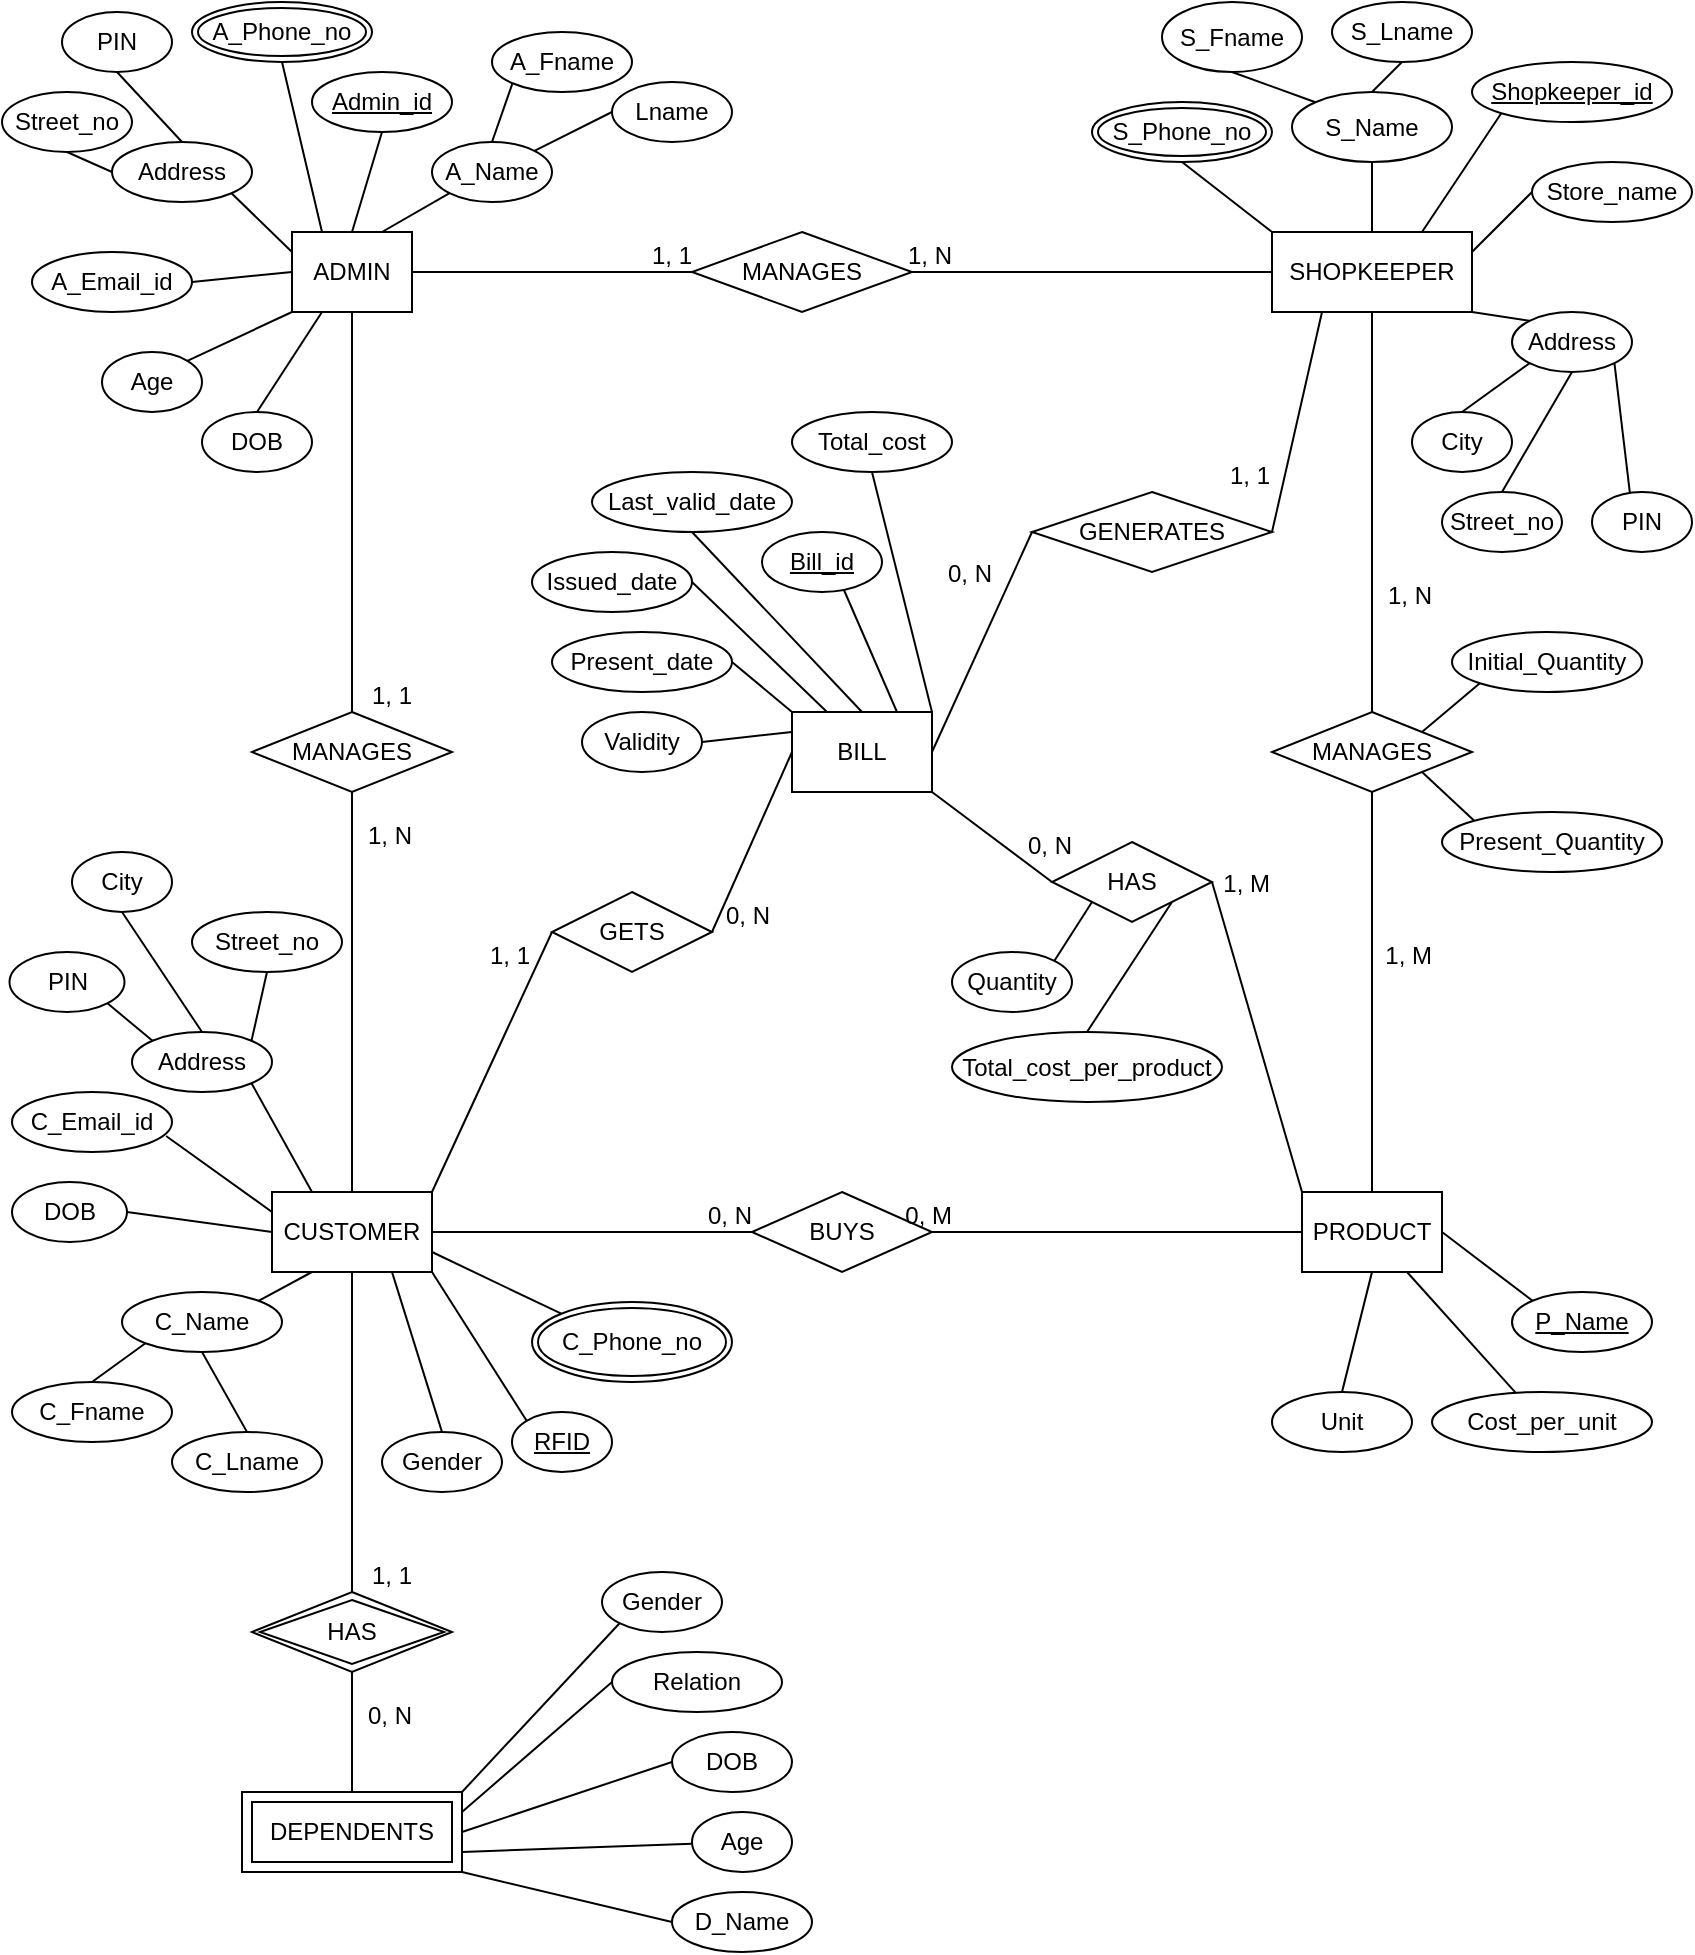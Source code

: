 <mxfile version="20.6.0" type="device"><diagram id="R2lEEEUBdFMjLlhIrx00" name="Page-1"><mxGraphModel dx="1038" dy="528" grid="1" gridSize="10" guides="1" tooltips="1" connect="1" arrows="1" fold="1" page="1" pageScale="1" pageWidth="850" pageHeight="1100" math="0" shadow="0" extFonts="Permanent Marker^https://fonts.googleapis.com/css?family=Permanent+Marker"><root><mxCell id="0"/><mxCell id="1" parent="0"/><mxCell id="KcHgzCPpU3Inl5Gq1YOV-1" value="ADMIN" style="whiteSpace=wrap;html=1;align=center;" parent="1" vertex="1"><mxGeometry x="150" y="120" width="60" height="40" as="geometry"/></mxCell><mxCell id="KcHgzCPpU3Inl5Gq1YOV-2" value="SHOPKEEPER" style="whiteSpace=wrap;html=1;align=center;" parent="1" vertex="1"><mxGeometry x="640" y="120" width="100" height="40" as="geometry"/></mxCell><mxCell id="KcHgzCPpU3Inl5Gq1YOV-3" value="CUSTOMER" style="whiteSpace=wrap;html=1;align=center;" parent="1" vertex="1"><mxGeometry x="140" y="600" width="80" height="40" as="geometry"/></mxCell><mxCell id="KcHgzCPpU3Inl5Gq1YOV-4" value="PRODUCT" style="whiteSpace=wrap;html=1;align=center;" parent="1" vertex="1"><mxGeometry x="655" y="600" width="70" height="40" as="geometry"/></mxCell><mxCell id="KcHgzCPpU3Inl5Gq1YOV-5" value="BILL" style="whiteSpace=wrap;html=1;align=center;" parent="1" vertex="1"><mxGeometry x="400" y="360" width="70" height="40" as="geometry"/></mxCell><mxCell id="KcHgzCPpU3Inl5Gq1YOV-7" value="MANAGES" style="shape=rhombus;perimeter=rhombusPerimeter;whiteSpace=wrap;html=1;align=center;" parent="1" vertex="1"><mxGeometry x="350" y="120" width="110" height="40" as="geometry"/></mxCell><mxCell id="KcHgzCPpU3Inl5Gq1YOV-10" value="MANAGES" style="shape=rhombus;perimeter=rhombusPerimeter;whiteSpace=wrap;html=1;align=center;" parent="1" vertex="1"><mxGeometry x="640" y="360" width="100" height="40" as="geometry"/></mxCell><mxCell id="KcHgzCPpU3Inl5Gq1YOV-11" value="MANAGES" style="shape=rhombus;perimeter=rhombusPerimeter;whiteSpace=wrap;html=1;align=center;" parent="1" vertex="1"><mxGeometry x="130" y="360" width="100" height="40" as="geometry"/></mxCell><mxCell id="KcHgzCPpU3Inl5Gq1YOV-12" value="BUYS" style="shape=rhombus;perimeter=rhombusPerimeter;whiteSpace=wrap;html=1;align=center;" parent="1" vertex="1"><mxGeometry x="380" y="600" width="90" height="40" as="geometry"/></mxCell><mxCell id="KcHgzCPpU3Inl5Gq1YOV-13" value="GENERATES" style="shape=rhombus;perimeter=rhombusPerimeter;whiteSpace=wrap;html=1;align=center;" parent="1" vertex="1"><mxGeometry x="520" y="250" width="120" height="40" as="geometry"/></mxCell><mxCell id="KcHgzCPpU3Inl5Gq1YOV-14" value="GETS" style="shape=rhombus;perimeter=rhombusPerimeter;whiteSpace=wrap;html=1;align=center;" parent="1" vertex="1"><mxGeometry x="280" y="450" width="80" height="40" as="geometry"/></mxCell><mxCell id="KcHgzCPpU3Inl5Gq1YOV-15" value="" style="endArrow=none;html=1;rounded=0;exitX=1;exitY=0.5;exitDx=0;exitDy=0;entryX=0;entryY=0.5;entryDx=0;entryDy=0;" parent="1" source="KcHgzCPpU3Inl5Gq1YOV-1" target="KcHgzCPpU3Inl5Gq1YOV-7" edge="1"><mxGeometry relative="1" as="geometry"><mxPoint x="340" y="290" as="sourcePoint"/><mxPoint x="500" y="290" as="targetPoint"/></mxGeometry></mxCell><mxCell id="KcHgzCPpU3Inl5Gq1YOV-16" value="1, 1" style="resizable=0;html=1;align=right;verticalAlign=bottom;" parent="KcHgzCPpU3Inl5Gq1YOV-15" connectable="0" vertex="1"><mxGeometry x="1" relative="1" as="geometry"/></mxCell><mxCell id="KcHgzCPpU3Inl5Gq1YOV-18" value="" style="endArrow=none;html=1;rounded=0;exitX=0.5;exitY=1;exitDx=0;exitDy=0;entryX=0.5;entryY=0;entryDx=0;entryDy=0;" parent="1" source="KcHgzCPpU3Inl5Gq1YOV-1" target="KcHgzCPpU3Inl5Gq1YOV-11" edge="1"><mxGeometry relative="1" as="geometry"><mxPoint x="220" y="150" as="sourcePoint"/><mxPoint x="360" y="150" as="targetPoint"/></mxGeometry></mxCell><mxCell id="KcHgzCPpU3Inl5Gq1YOV-19" value="1, 1" style="resizable=0;html=1;align=right;verticalAlign=bottom;" parent="KcHgzCPpU3Inl5Gq1YOV-18" connectable="0" vertex="1"><mxGeometry x="1" relative="1" as="geometry"><mxPoint x="30" as="offset"/></mxGeometry></mxCell><mxCell id="KcHgzCPpU3Inl5Gq1YOV-20" value="" style="endArrow=none;html=1;rounded=0;exitX=1;exitY=0.5;exitDx=0;exitDy=0;" parent="1" source="KcHgzCPpU3Inl5Gq1YOV-3" target="KcHgzCPpU3Inl5Gq1YOV-12" edge="1"><mxGeometry relative="1" as="geometry"><mxPoint x="230" y="160" as="sourcePoint"/><mxPoint x="370" y="160" as="targetPoint"/></mxGeometry></mxCell><mxCell id="KcHgzCPpU3Inl5Gq1YOV-21" value="0, N" style="resizable=0;html=1;align=right;verticalAlign=bottom;" parent="KcHgzCPpU3Inl5Gq1YOV-20" connectable="0" vertex="1"><mxGeometry x="1" relative="1" as="geometry"/></mxCell><mxCell id="KcHgzCPpU3Inl5Gq1YOV-22" value="" style="endArrow=none;html=1;rounded=0;exitX=1;exitY=0.5;exitDx=0;exitDy=0;entryX=0;entryY=0.5;entryDx=0;entryDy=0;" parent="1" source="KcHgzCPpU3Inl5Gq1YOV-12" target="KcHgzCPpU3Inl5Gq1YOV-4" edge="1"><mxGeometry relative="1" as="geometry"><mxPoint x="240" y="170" as="sourcePoint"/><mxPoint x="380" y="170" as="targetPoint"/></mxGeometry></mxCell><mxCell id="KcHgzCPpU3Inl5Gq1YOV-23" value="0, M" style="resizable=0;html=1;align=right;verticalAlign=bottom;" parent="KcHgzCPpU3Inl5Gq1YOV-22" connectable="0" vertex="1"><mxGeometry x="1" relative="1" as="geometry"><mxPoint x="-175" as="offset"/></mxGeometry></mxCell><mxCell id="KcHgzCPpU3Inl5Gq1YOV-24" value="" style="endArrow=none;html=1;rounded=0;exitX=0.5;exitY=1;exitDx=0;exitDy=0;entryX=0.5;entryY=0;entryDx=0;entryDy=0;" parent="1" source="KcHgzCPpU3Inl5Gq1YOV-2" target="KcHgzCPpU3Inl5Gq1YOV-10" edge="1"><mxGeometry relative="1" as="geometry"><mxPoint x="250" y="180" as="sourcePoint"/><mxPoint x="390" y="180" as="targetPoint"/></mxGeometry></mxCell><mxCell id="KcHgzCPpU3Inl5Gq1YOV-25" value="1, N" style="resizable=0;html=1;align=right;verticalAlign=bottom;" parent="KcHgzCPpU3Inl5Gq1YOV-24" connectable="0" vertex="1"><mxGeometry x="1" relative="1" as="geometry"><mxPoint x="30" y="-50" as="offset"/></mxGeometry></mxCell><mxCell id="KcHgzCPpU3Inl5Gq1YOV-26" value="" style="endArrow=none;html=1;rounded=0;exitX=0.5;exitY=0;exitDx=0;exitDy=0;entryX=0.5;entryY=1;entryDx=0;entryDy=0;" parent="1" source="KcHgzCPpU3Inl5Gq1YOV-4" target="KcHgzCPpU3Inl5Gq1YOV-10" edge="1"><mxGeometry relative="1" as="geometry"><mxPoint x="260" y="190" as="sourcePoint"/><mxPoint x="400" y="190" as="targetPoint"/></mxGeometry></mxCell><mxCell id="KcHgzCPpU3Inl5Gq1YOV-27" value="1, M" style="resizable=0;html=1;align=right;verticalAlign=bottom;" parent="KcHgzCPpU3Inl5Gq1YOV-26" connectable="0" vertex="1"><mxGeometry x="1" relative="1" as="geometry"><mxPoint x="30" y="90" as="offset"/></mxGeometry></mxCell><mxCell id="KcHgzCPpU3Inl5Gq1YOV-28" value="" style="endArrow=none;html=1;rounded=0;exitX=0;exitY=0.5;exitDx=0;exitDy=0;entryX=1;entryY=0.5;entryDx=0;entryDy=0;" parent="1" source="KcHgzCPpU3Inl5Gq1YOV-2" target="KcHgzCPpU3Inl5Gq1YOV-7" edge="1"><mxGeometry relative="1" as="geometry"><mxPoint x="270" y="200" as="sourcePoint"/><mxPoint x="410" y="200" as="targetPoint"/></mxGeometry></mxCell><mxCell id="KcHgzCPpU3Inl5Gq1YOV-29" value="1, N" style="resizable=0;html=1;align=right;verticalAlign=bottom;" parent="KcHgzCPpU3Inl5Gq1YOV-28" connectable="0" vertex="1"><mxGeometry x="1" relative="1" as="geometry"><mxPoint x="20" as="offset"/></mxGeometry></mxCell><mxCell id="KcHgzCPpU3Inl5Gq1YOV-30" value="" style="endArrow=none;html=1;rounded=0;exitX=0.5;exitY=0;exitDx=0;exitDy=0;entryX=0.5;entryY=1;entryDx=0;entryDy=0;" parent="1" source="KcHgzCPpU3Inl5Gq1YOV-3" target="KcHgzCPpU3Inl5Gq1YOV-11" edge="1"><mxGeometry relative="1" as="geometry"><mxPoint x="280" y="210" as="sourcePoint"/><mxPoint x="420" y="210" as="targetPoint"/></mxGeometry></mxCell><mxCell id="KcHgzCPpU3Inl5Gq1YOV-31" value="1, N" style="resizable=0;html=1;align=right;verticalAlign=bottom;" parent="KcHgzCPpU3Inl5Gq1YOV-30" connectable="0" vertex="1"><mxGeometry x="1" relative="1" as="geometry"><mxPoint x="30" y="30" as="offset"/></mxGeometry></mxCell><mxCell id="KcHgzCPpU3Inl5Gq1YOV-32" value="" style="endArrow=none;html=1;rounded=0;exitX=1;exitY=0;exitDx=0;exitDy=0;entryX=0;entryY=0.5;entryDx=0;entryDy=0;" parent="1" source="KcHgzCPpU3Inl5Gq1YOV-3" target="KcHgzCPpU3Inl5Gq1YOV-14" edge="1"><mxGeometry relative="1" as="geometry"><mxPoint x="290" y="220" as="sourcePoint"/><mxPoint x="430" y="220" as="targetPoint"/></mxGeometry></mxCell><mxCell id="KcHgzCPpU3Inl5Gq1YOV-33" value="1, 1" style="resizable=0;html=1;align=right;verticalAlign=bottom;" parent="KcHgzCPpU3Inl5Gq1YOV-32" connectable="0" vertex="1"><mxGeometry x="1" relative="1" as="geometry"><mxPoint x="-10" y="20" as="offset"/></mxGeometry></mxCell><mxCell id="KcHgzCPpU3Inl5Gq1YOV-36" value="" style="endArrow=none;html=1;rounded=0;exitX=1;exitY=0.5;exitDx=0;exitDy=0;entryX=0;entryY=0.5;entryDx=0;entryDy=0;" parent="1" source="KcHgzCPpU3Inl5Gq1YOV-5" target="KcHgzCPpU3Inl5Gq1YOV-13" edge="1"><mxGeometry relative="1" as="geometry"><mxPoint x="310" y="240" as="sourcePoint"/><mxPoint x="450" y="240" as="targetPoint"/></mxGeometry></mxCell><mxCell id="KcHgzCPpU3Inl5Gq1YOV-37" value="0, N" style="resizable=0;html=1;align=right;verticalAlign=bottom;" parent="KcHgzCPpU3Inl5Gq1YOV-36" connectable="0" vertex="1"><mxGeometry x="1" relative="1" as="geometry"><mxPoint x="-20" y="30" as="offset"/></mxGeometry></mxCell><mxCell id="KcHgzCPpU3Inl5Gq1YOV-38" value="" style="endArrow=none;html=1;rounded=0;exitX=0.25;exitY=1;exitDx=0;exitDy=0;entryX=1;entryY=0.5;entryDx=0;entryDy=0;" parent="1" source="KcHgzCPpU3Inl5Gq1YOV-2" target="KcHgzCPpU3Inl5Gq1YOV-13" edge="1"><mxGeometry relative="1" as="geometry"><mxPoint x="320" y="250" as="sourcePoint"/><mxPoint x="460" y="250" as="targetPoint"/></mxGeometry></mxCell><mxCell id="KcHgzCPpU3Inl5Gq1YOV-39" value="1, 1" style="resizable=0;html=1;align=right;verticalAlign=bottom;" parent="KcHgzCPpU3Inl5Gq1YOV-38" connectable="0" vertex="1"><mxGeometry x="1" relative="1" as="geometry"><mxPoint y="-20" as="offset"/></mxGeometry></mxCell><mxCell id="KcHgzCPpU3Inl5Gq1YOV-40" value="DEPENDENTS" style="shape=ext;margin=3;double=1;whiteSpace=wrap;html=1;align=center;" parent="1" vertex="1"><mxGeometry x="125" y="900" width="110" height="40" as="geometry"/></mxCell><mxCell id="KcHgzCPpU3Inl5Gq1YOV-41" value="HAS" style="shape=rhombus;double=1;perimeter=rhombusPerimeter;whiteSpace=wrap;html=1;align=center;" parent="1" vertex="1"><mxGeometry x="130" y="800" width="100" height="40" as="geometry"/></mxCell><mxCell id="KcHgzCPpU3Inl5Gq1YOV-42" value="" style="endArrow=none;html=1;rounded=0;exitX=0.5;exitY=1;exitDx=0;exitDy=0;entryX=0.5;entryY=0;entryDx=0;entryDy=0;" parent="1" source="KcHgzCPpU3Inl5Gq1YOV-3" target="KcHgzCPpU3Inl5Gq1YOV-41" edge="1"><mxGeometry relative="1" as="geometry"><mxPoint x="330" y="260" as="sourcePoint"/><mxPoint x="470" y="260" as="targetPoint"/></mxGeometry></mxCell><mxCell id="KcHgzCPpU3Inl5Gq1YOV-43" value="1, 1" style="resizable=0;html=1;align=right;verticalAlign=bottom;" parent="KcHgzCPpU3Inl5Gq1YOV-42" connectable="0" vertex="1"><mxGeometry x="1" relative="1" as="geometry"><mxPoint x="30" as="offset"/></mxGeometry></mxCell><mxCell id="KcHgzCPpU3Inl5Gq1YOV-44" value="" style="endArrow=none;html=1;rounded=0;exitX=0.5;exitY=0;exitDx=0;exitDy=0;entryX=0.5;entryY=1;entryDx=0;entryDy=0;" parent="1" source="KcHgzCPpU3Inl5Gq1YOV-40" target="KcHgzCPpU3Inl5Gq1YOV-41" edge="1"><mxGeometry relative="1" as="geometry"><mxPoint x="340" y="270" as="sourcePoint"/><mxPoint x="480" y="270" as="targetPoint"/></mxGeometry></mxCell><mxCell id="KcHgzCPpU3Inl5Gq1YOV-45" value="0, N" style="resizable=0;html=1;align=right;verticalAlign=bottom;" parent="KcHgzCPpU3Inl5Gq1YOV-44" connectable="0" vertex="1"><mxGeometry x="1" relative="1" as="geometry"><mxPoint x="30" y="30" as="offset"/></mxGeometry></mxCell><mxCell id="KcHgzCPpU3Inl5Gq1YOV-46" value="" style="endArrow=none;html=1;rounded=0;exitX=0;exitY=0.5;exitDx=0;exitDy=0;entryX=1;entryY=0.5;entryDx=0;entryDy=0;" parent="1" source="KcHgzCPpU3Inl5Gq1YOV-5" target="KcHgzCPpU3Inl5Gq1YOV-14" edge="1"><mxGeometry relative="1" as="geometry"><mxPoint x="350" y="280" as="sourcePoint"/><mxPoint x="490" y="280" as="targetPoint"/></mxGeometry></mxCell><mxCell id="KcHgzCPpU3Inl5Gq1YOV-47" value="0, N" style="resizable=0;html=1;align=right;verticalAlign=bottom;" parent="KcHgzCPpU3Inl5Gq1YOV-46" connectable="0" vertex="1"><mxGeometry x="1" relative="1" as="geometry"><mxPoint x="30" as="offset"/></mxGeometry></mxCell><mxCell id="KcHgzCPpU3Inl5Gq1YOV-48" value="Admin_id" style="ellipse;whiteSpace=wrap;html=1;align=center;fontStyle=4;" parent="1" vertex="1"><mxGeometry x="160" y="40" width="70" height="30" as="geometry"/></mxCell><mxCell id="KcHgzCPpU3Inl5Gq1YOV-49" value="Shopkeeper_id" style="ellipse;whiteSpace=wrap;html=1;align=center;fontStyle=4;" parent="1" vertex="1"><mxGeometry x="740" y="35" width="100" height="30" as="geometry"/></mxCell><mxCell id="KcHgzCPpU3Inl5Gq1YOV-51" value="P_Name" style="ellipse;whiteSpace=wrap;html=1;align=center;fontStyle=4;" parent="1" vertex="1"><mxGeometry x="760" y="650" width="70" height="30" as="geometry"/></mxCell><mxCell id="KcHgzCPpU3Inl5Gq1YOV-52" value="A_Fname" style="ellipse;whiteSpace=wrap;html=1;align=center;" parent="1" vertex="1"><mxGeometry x="250" y="20" width="70" height="30" as="geometry"/></mxCell><mxCell id="KcHgzCPpU3Inl5Gq1YOV-53" value="DOB" style="ellipse;whiteSpace=wrap;html=1;align=center;" parent="1" vertex="1"><mxGeometry x="105" y="210" width="55" height="30" as="geometry"/></mxCell><mxCell id="KcHgzCPpU3Inl5Gq1YOV-55" value="Age" style="ellipse;whiteSpace=wrap;html=1;align=center;" parent="1" vertex="1"><mxGeometry x="55" y="180" width="50" height="30" as="geometry"/></mxCell><mxCell id="KcHgzCPpU3Inl5Gq1YOV-56" value="A_Name" style="ellipse;whiteSpace=wrap;html=1;align=center;" parent="1" vertex="1"><mxGeometry x="220" y="75" width="60" height="30" as="geometry"/></mxCell><mxCell id="KcHgzCPpU3Inl5Gq1YOV-57" value="Lname" style="ellipse;whiteSpace=wrap;html=1;align=center;" parent="1" vertex="1"><mxGeometry x="310" y="45" width="60" height="30" as="geometry"/></mxCell><mxCell id="KcHgzCPpU3Inl5Gq1YOV-58" value="A_Email_id" style="ellipse;whiteSpace=wrap;html=1;align=center;" parent="1" vertex="1"><mxGeometry x="20" y="130" width="80" height="30" as="geometry"/></mxCell><mxCell id="KcHgzCPpU3Inl5Gq1YOV-59" value="Address" style="ellipse;whiteSpace=wrap;html=1;align=center;" parent="1" vertex="1"><mxGeometry x="60" y="75" width="70" height="30" as="geometry"/></mxCell><mxCell id="KcHgzCPpU3Inl5Gq1YOV-60" value="Street_no" style="ellipse;whiteSpace=wrap;html=1;align=center;" parent="1" vertex="1"><mxGeometry x="5" y="50" width="65" height="30" as="geometry"/></mxCell><mxCell id="KcHgzCPpU3Inl5Gq1YOV-61" value="S_Name" style="ellipse;whiteSpace=wrap;html=1;align=center;" parent="1" vertex="1"><mxGeometry x="650" y="50" width="80" height="35" as="geometry"/></mxCell><mxCell id="KcHgzCPpU3Inl5Gq1YOV-62" value="Street_no" style="ellipse;whiteSpace=wrap;html=1;align=center;" parent="1" vertex="1"><mxGeometry x="725" y="250" width="60" height="30" as="geometry"/></mxCell><mxCell id="KcHgzCPpU3Inl5Gq1YOV-63" value="City" style="ellipse;whiteSpace=wrap;html=1;align=center;" parent="1" vertex="1"><mxGeometry x="710" y="210" width="50" height="30" as="geometry"/></mxCell><mxCell id="KcHgzCPpU3Inl5Gq1YOV-64" value="Address" style="ellipse;whiteSpace=wrap;html=1;align=center;" parent="1" vertex="1"><mxGeometry x="760" y="160" width="60" height="30" as="geometry"/></mxCell><mxCell id="KcHgzCPpU3Inl5Gq1YOV-65" value="Store_name" style="ellipse;whiteSpace=wrap;html=1;align=center;" parent="1" vertex="1"><mxGeometry x="770" y="85" width="80" height="30" as="geometry"/></mxCell><mxCell id="KcHgzCPpU3Inl5Gq1YOV-66" value="S_Fname" style="ellipse;whiteSpace=wrap;html=1;align=center;" parent="1" vertex="1"><mxGeometry x="585" y="5" width="70" height="35" as="geometry"/></mxCell><mxCell id="KcHgzCPpU3Inl5Gq1YOV-68" value="S_Lname" style="ellipse;whiteSpace=wrap;html=1;align=center;" parent="1" vertex="1"><mxGeometry x="670" y="5" width="70" height="30" as="geometry"/></mxCell><mxCell id="KcHgzCPpU3Inl5Gq1YOV-70" value="PIN" style="ellipse;whiteSpace=wrap;html=1;align=center;" parent="1" vertex="1"><mxGeometry x="800" y="250" width="50" height="30" as="geometry"/></mxCell><mxCell id="KcHgzCPpU3Inl5Gq1YOV-71" value="C_Lname" style="ellipse;whiteSpace=wrap;html=1;align=center;" parent="1" vertex="1"><mxGeometry x="90" y="720" width="75" height="30" as="geometry"/></mxCell><mxCell id="KcHgzCPpU3Inl5Gq1YOV-72" value="Address" style="ellipse;whiteSpace=wrap;html=1;align=center;" parent="1" vertex="1"><mxGeometry x="70" y="520" width="70" height="30" as="geometry"/></mxCell><mxCell id="KcHgzCPpU3Inl5Gq1YOV-74" value="PIN" style="ellipse;whiteSpace=wrap;html=1;align=center;" parent="1" vertex="1"><mxGeometry x="8.75" y="480" width="57.5" height="30" as="geometry"/></mxCell><mxCell id="KcHgzCPpU3Inl5Gq1YOV-75" value="DOB" style="ellipse;whiteSpace=wrap;html=1;align=center;" parent="1" vertex="1"><mxGeometry x="10" y="595" width="57.5" height="30" as="geometry"/></mxCell><mxCell id="KcHgzCPpU3Inl5Gq1YOV-76" value="Gender" style="ellipse;whiteSpace=wrap;html=1;align=center;" parent="1" vertex="1"><mxGeometry x="195" y="720" width="60" height="30" as="geometry"/></mxCell><mxCell id="KcHgzCPpU3Inl5Gq1YOV-77" value="C_Fname" style="ellipse;whiteSpace=wrap;html=1;align=center;" parent="1" vertex="1"><mxGeometry x="10" y="695" width="80" height="30" as="geometry"/></mxCell><mxCell id="KcHgzCPpU3Inl5Gq1YOV-78" value="C_Name" style="ellipse;whiteSpace=wrap;html=1;align=center;" parent="1" vertex="1"><mxGeometry x="65" y="650" width="80" height="30" as="geometry"/></mxCell><mxCell id="KcHgzCPpU3Inl5Gq1YOV-79" value="C_Email_id" style="ellipse;whiteSpace=wrap;html=1;align=center;" parent="1" vertex="1"><mxGeometry x="10" y="550" width="80" height="30" as="geometry"/></mxCell><mxCell id="KcHgzCPpU3Inl5Gq1YOV-80" value="Street_no" style="ellipse;whiteSpace=wrap;html=1;align=center;" parent="1" vertex="1"><mxGeometry x="100" y="460" width="75" height="30" as="geometry"/></mxCell><mxCell id="KcHgzCPpU3Inl5Gq1YOV-81" value="City" style="ellipse;whiteSpace=wrap;html=1;align=center;" parent="1" vertex="1"><mxGeometry x="40" y="430" width="50" height="30" as="geometry"/></mxCell><mxCell id="KcHgzCPpU3Inl5Gq1YOV-82" value="Unit" style="ellipse;whiteSpace=wrap;html=1;align=center;" parent="1" vertex="1"><mxGeometry x="640" y="700" width="70" height="30" as="geometry"/></mxCell><mxCell id="KcHgzCPpU3Inl5Gq1YOV-83" value="Cost_per_unit" style="ellipse;whiteSpace=wrap;html=1;align=center;" parent="1" vertex="1"><mxGeometry x="720" y="700" width="110" height="30" as="geometry"/></mxCell><mxCell id="KcHgzCPpU3Inl5Gq1YOV-84" value="D_Name" style="ellipse;whiteSpace=wrap;html=1;align=center;" parent="1" vertex="1"><mxGeometry x="340" y="950" width="70" height="30" as="geometry"/></mxCell><mxCell id="KcHgzCPpU3Inl5Gq1YOV-85" value="Age" style="ellipse;whiteSpace=wrap;html=1;align=center;" parent="1" vertex="1"><mxGeometry x="350" y="910" width="50" height="30" as="geometry"/></mxCell><mxCell id="KcHgzCPpU3Inl5Gq1YOV-86" value="Gender" style="ellipse;whiteSpace=wrap;html=1;align=center;" parent="1" vertex="1"><mxGeometry x="305" y="790" width="60" height="30" as="geometry"/></mxCell><mxCell id="KcHgzCPpU3Inl5Gq1YOV-87" value="DOB" style="ellipse;whiteSpace=wrap;html=1;align=center;" parent="1" vertex="1"><mxGeometry x="340" y="870" width="60" height="30" as="geometry"/></mxCell><mxCell id="KcHgzCPpU3Inl5Gq1YOV-90" value="PIN" style="ellipse;whiteSpace=wrap;html=1;align=center;" parent="1" vertex="1"><mxGeometry x="35" y="10" width="55" height="30" as="geometry"/></mxCell><mxCell id="KcHgzCPpU3Inl5Gq1YOV-91" value="S_Phone_no" style="ellipse;shape=doubleEllipse;margin=3;whiteSpace=wrap;html=1;align=center;" parent="1" vertex="1"><mxGeometry x="550" y="55" width="90" height="30" as="geometry"/></mxCell><mxCell id="KcHgzCPpU3Inl5Gq1YOV-93" value="A_Phone_no" style="ellipse;shape=doubleEllipse;margin=3;whiteSpace=wrap;html=1;align=center;" parent="1" vertex="1"><mxGeometry x="100" y="5" width="90" height="30" as="geometry"/></mxCell><mxCell id="KcHgzCPpU3Inl5Gq1YOV-94" value="C_Phone_no" style="ellipse;shape=doubleEllipse;margin=3;whiteSpace=wrap;html=1;align=center;" parent="1" vertex="1"><mxGeometry x="270" y="655" width="100" height="40" as="geometry"/></mxCell><mxCell id="KcHgzCPpU3Inl5Gq1YOV-95" value="RFID" style="ellipse;whiteSpace=wrap;html=1;align=center;fontStyle=4;" parent="1" vertex="1"><mxGeometry x="260" y="710" width="50" height="30" as="geometry"/></mxCell><mxCell id="KcHgzCPpU3Inl5Gq1YOV-97" value="Relation" style="ellipse;whiteSpace=wrap;html=1;align=center;" parent="1" vertex="1"><mxGeometry x="310" y="830" width="85" height="30" as="geometry"/></mxCell><mxCell id="KcHgzCPpU3Inl5Gq1YOV-99" value="" style="endArrow=none;html=1;rounded=0;exitX=0.25;exitY=0;exitDx=0;exitDy=0;entryX=1;entryY=1;entryDx=0;entryDy=0;" parent="1" source="KcHgzCPpU3Inl5Gq1YOV-3" target="KcHgzCPpU3Inl5Gq1YOV-72" edge="1"><mxGeometry relative="1" as="geometry"><mxPoint x="160" y="570" as="sourcePoint"/><mxPoint x="320" y="570" as="targetPoint"/></mxGeometry></mxCell><mxCell id="KcHgzCPpU3Inl5Gq1YOV-101" value="" style="endArrow=none;html=1;rounded=0;exitX=0;exitY=0;exitDx=0;exitDy=0;entryX=1;entryY=1;entryDx=0;entryDy=0;" parent="1" source="KcHgzCPpU3Inl5Gq1YOV-72" target="KcHgzCPpU3Inl5Gq1YOV-74" edge="1"><mxGeometry relative="1" as="geometry"><mxPoint x="170" y="610" as="sourcePoint"/><mxPoint x="139.749" y="555.607" as="targetPoint"/></mxGeometry></mxCell><mxCell id="KcHgzCPpU3Inl5Gq1YOV-102" value="" style="endArrow=none;html=1;rounded=0;exitX=1;exitY=0;exitDx=0;exitDy=0;entryX=0.5;entryY=1;entryDx=0;entryDy=0;" parent="1" source="KcHgzCPpU3Inl5Gq1YOV-72" target="KcHgzCPpU3Inl5Gq1YOV-80" edge="1"><mxGeometry relative="1" as="geometry"><mxPoint x="180" y="620" as="sourcePoint"/><mxPoint x="149.749" y="565.607" as="targetPoint"/></mxGeometry></mxCell><mxCell id="KcHgzCPpU3Inl5Gq1YOV-103" value="" style="endArrow=none;html=1;rounded=0;exitX=0.5;exitY=0;exitDx=0;exitDy=0;entryX=0.5;entryY=1;entryDx=0;entryDy=0;" parent="1" source="KcHgzCPpU3Inl5Gq1YOV-72" target="KcHgzCPpU3Inl5Gq1YOV-81" edge="1"><mxGeometry relative="1" as="geometry"><mxPoint x="190" y="630" as="sourcePoint"/><mxPoint x="159.749" y="575.607" as="targetPoint"/></mxGeometry></mxCell><mxCell id="KcHgzCPpU3Inl5Gq1YOV-104" value="" style="endArrow=none;html=1;rounded=0;exitX=0;exitY=0.25;exitDx=0;exitDy=0;entryX=0.963;entryY=0.733;entryDx=0;entryDy=0;entryPerimeter=0;" parent="1" source="KcHgzCPpU3Inl5Gq1YOV-3" target="KcHgzCPpU3Inl5Gq1YOV-79" edge="1"><mxGeometry relative="1" as="geometry"><mxPoint x="200" y="640" as="sourcePoint"/><mxPoint x="169.749" y="585.607" as="targetPoint"/></mxGeometry></mxCell><mxCell id="KcHgzCPpU3Inl5Gq1YOV-106" value="" style="endArrow=none;html=1;rounded=0;exitX=1;exitY=0;exitDx=0;exitDy=0;entryX=0.25;entryY=1;entryDx=0;entryDy=0;" parent="1" source="KcHgzCPpU3Inl5Gq1YOV-78" target="KcHgzCPpU3Inl5Gq1YOV-3" edge="1"><mxGeometry relative="1" as="geometry"><mxPoint x="220" y="660" as="sourcePoint"/><mxPoint x="189.749" y="605.607" as="targetPoint"/></mxGeometry></mxCell><mxCell id="KcHgzCPpU3Inl5Gq1YOV-107" value="" style="endArrow=none;html=1;rounded=0;exitX=0.5;exitY=0;exitDx=0;exitDy=0;entryX=0;entryY=1;entryDx=0;entryDy=0;" parent="1" source="KcHgzCPpU3Inl5Gq1YOV-77" target="KcHgzCPpU3Inl5Gq1YOV-78" edge="1"><mxGeometry relative="1" as="geometry"><mxPoint x="230" y="670" as="sourcePoint"/><mxPoint x="199.749" y="615.607" as="targetPoint"/></mxGeometry></mxCell><mxCell id="KcHgzCPpU3Inl5Gq1YOV-108" value="" style="endArrow=none;html=1;rounded=0;exitX=0.5;exitY=0;exitDx=0;exitDy=0;entryX=0.5;entryY=1;entryDx=0;entryDy=0;" parent="1" source="KcHgzCPpU3Inl5Gq1YOV-71" target="KcHgzCPpU3Inl5Gq1YOV-78" edge="1"><mxGeometry relative="1" as="geometry"><mxPoint x="240" y="680" as="sourcePoint"/><mxPoint x="209.749" y="625.607" as="targetPoint"/></mxGeometry></mxCell><mxCell id="KcHgzCPpU3Inl5Gq1YOV-109" value="" style="endArrow=none;html=1;rounded=0;exitX=0.5;exitY=0;exitDx=0;exitDy=0;entryX=0.75;entryY=1;entryDx=0;entryDy=0;" parent="1" source="KcHgzCPpU3Inl5Gq1YOV-76" target="KcHgzCPpU3Inl5Gq1YOV-3" edge="1"><mxGeometry relative="1" as="geometry"><mxPoint x="250" y="690" as="sourcePoint"/><mxPoint x="219.749" y="635.607" as="targetPoint"/></mxGeometry></mxCell><mxCell id="KcHgzCPpU3Inl5Gq1YOV-110" value="" style="endArrow=none;html=1;rounded=0;exitX=1;exitY=0.5;exitDx=0;exitDy=0;entryX=0;entryY=0.5;entryDx=0;entryDy=0;" parent="1" source="KcHgzCPpU3Inl5Gq1YOV-75" target="KcHgzCPpU3Inl5Gq1YOV-3" edge="1"><mxGeometry relative="1" as="geometry"><mxPoint x="260" y="700" as="sourcePoint"/><mxPoint x="229.749" y="645.607" as="targetPoint"/></mxGeometry></mxCell><mxCell id="KcHgzCPpU3Inl5Gq1YOV-111" value="" style="endArrow=none;html=1;rounded=0;exitX=0;exitY=0;exitDx=0;exitDy=0;entryX=1;entryY=1;entryDx=0;entryDy=0;" parent="1" source="KcHgzCPpU3Inl5Gq1YOV-95" target="KcHgzCPpU3Inl5Gq1YOV-3" edge="1"><mxGeometry relative="1" as="geometry"><mxPoint x="270" y="710" as="sourcePoint"/><mxPoint x="239.749" y="655.607" as="targetPoint"/></mxGeometry></mxCell><mxCell id="KcHgzCPpU3Inl5Gq1YOV-112" value="" style="endArrow=none;html=1;rounded=0;exitX=0;exitY=0;exitDx=0;exitDy=0;entryX=1;entryY=0.75;entryDx=0;entryDy=0;" parent="1" source="KcHgzCPpU3Inl5Gq1YOV-94" target="KcHgzCPpU3Inl5Gq1YOV-3" edge="1"><mxGeometry relative="1" as="geometry"><mxPoint x="280" y="720" as="sourcePoint"/><mxPoint x="249.749" y="665.607" as="targetPoint"/></mxGeometry></mxCell><mxCell id="KcHgzCPpU3Inl5Gq1YOV-113" value="" style="endArrow=none;html=1;rounded=0;exitX=0.5;exitY=0;exitDx=0;exitDy=0;entryX=0.5;entryY=1;entryDx=0;entryDy=0;" parent="1" source="KcHgzCPpU3Inl5Gq1YOV-82" target="KcHgzCPpU3Inl5Gq1YOV-4" edge="1"><mxGeometry relative="1" as="geometry"><mxPoint x="290" y="730" as="sourcePoint"/><mxPoint x="259.749" y="675.607" as="targetPoint"/></mxGeometry></mxCell><mxCell id="KcHgzCPpU3Inl5Gq1YOV-114" value="" style="endArrow=none;html=1;rounded=0;exitX=0;exitY=0;exitDx=0;exitDy=0;entryX=1;entryY=0.5;entryDx=0;entryDy=0;" parent="1" source="KcHgzCPpU3Inl5Gq1YOV-51" target="KcHgzCPpU3Inl5Gq1YOV-4" edge="1"><mxGeometry relative="1" as="geometry"><mxPoint x="300" y="740" as="sourcePoint"/><mxPoint x="269.749" y="685.607" as="targetPoint"/></mxGeometry></mxCell><mxCell id="KcHgzCPpU3Inl5Gq1YOV-115" value="" style="endArrow=none;html=1;rounded=0;entryX=0.75;entryY=1;entryDx=0;entryDy=0;" parent="1" source="KcHgzCPpU3Inl5Gq1YOV-83" target="KcHgzCPpU3Inl5Gq1YOV-4" edge="1"><mxGeometry relative="1" as="geometry"><mxPoint x="310" y="750" as="sourcePoint"/><mxPoint x="279.749" y="695.607" as="targetPoint"/></mxGeometry></mxCell><mxCell id="KcHgzCPpU3Inl5Gq1YOV-116" value="" style="endArrow=none;html=1;rounded=0;exitX=0;exitY=0.5;exitDx=0;exitDy=0;entryX=1;entryY=1;entryDx=0;entryDy=0;" parent="1" source="KcHgzCPpU3Inl5Gq1YOV-84" target="KcHgzCPpU3Inl5Gq1YOV-40" edge="1"><mxGeometry relative="1" as="geometry"><mxPoint x="320" y="760" as="sourcePoint"/><mxPoint x="289.749" y="705.607" as="targetPoint"/></mxGeometry></mxCell><mxCell id="KcHgzCPpU3Inl5Gq1YOV-117" value="" style="endArrow=none;html=1;rounded=0;entryX=1;entryY=0.75;entryDx=0;entryDy=0;" parent="1" source="KcHgzCPpU3Inl5Gq1YOV-85" target="KcHgzCPpU3Inl5Gq1YOV-40" edge="1"><mxGeometry relative="1" as="geometry"><mxPoint x="170" y="1050" as="sourcePoint"/><mxPoint x="190" y="1010" as="targetPoint"/></mxGeometry></mxCell><mxCell id="KcHgzCPpU3Inl5Gq1YOV-118" value="" style="endArrow=none;html=1;rounded=0;exitX=0;exitY=0.5;exitDx=0;exitDy=0;entryX=1;entryY=0.5;entryDx=0;entryDy=0;" parent="1" source="KcHgzCPpU3Inl5Gq1YOV-87" target="KcHgzCPpU3Inl5Gq1YOV-40" edge="1"><mxGeometry relative="1" as="geometry"><mxPoint x="180" y="1060" as="sourcePoint"/><mxPoint x="200" y="1020" as="targetPoint"/></mxGeometry></mxCell><mxCell id="KcHgzCPpU3Inl5Gq1YOV-119" value="" style="endArrow=none;html=1;rounded=0;exitX=0;exitY=0.5;exitDx=0;exitDy=0;entryX=1;entryY=0.25;entryDx=0;entryDy=0;" parent="1" source="KcHgzCPpU3Inl5Gq1YOV-97" target="KcHgzCPpU3Inl5Gq1YOV-40" edge="1"><mxGeometry relative="1" as="geometry"><mxPoint x="190" y="1070" as="sourcePoint"/><mxPoint x="210" y="1030" as="targetPoint"/></mxGeometry></mxCell><mxCell id="KcHgzCPpU3Inl5Gq1YOV-120" value="" style="endArrow=none;html=1;rounded=0;exitX=0;exitY=1;exitDx=0;exitDy=0;entryX=1;entryY=0;entryDx=0;entryDy=0;" parent="1" source="KcHgzCPpU3Inl5Gq1YOV-86" target="KcHgzCPpU3Inl5Gq1YOV-40" edge="1"><mxGeometry relative="1" as="geometry"><mxPoint x="200" y="1080" as="sourcePoint"/><mxPoint x="220" y="1040" as="targetPoint"/></mxGeometry></mxCell><mxCell id="KcHgzCPpU3Inl5Gq1YOV-121" value="" style="endArrow=none;html=1;rounded=0;exitX=0.5;exitY=0;exitDx=0;exitDy=0;entryX=0.25;entryY=1;entryDx=0;entryDy=0;" parent="1" source="KcHgzCPpU3Inl5Gq1YOV-53" target="KcHgzCPpU3Inl5Gq1YOV-1" edge="1"><mxGeometry relative="1" as="geometry"><mxPoint x="115" y="530" as="sourcePoint"/><mxPoint x="67.5" y="470" as="targetPoint"/></mxGeometry></mxCell><mxCell id="KcHgzCPpU3Inl5Gq1YOV-122" value="" style="endArrow=none;html=1;rounded=0;exitX=1;exitY=0;exitDx=0;exitDy=0;entryX=0;entryY=1;entryDx=0;entryDy=0;" parent="1" source="KcHgzCPpU3Inl5Gq1YOV-55" target="KcHgzCPpU3Inl5Gq1YOV-1" edge="1"><mxGeometry relative="1" as="geometry"><mxPoint x="142.5" y="220" as="sourcePoint"/><mxPoint x="175" y="170" as="targetPoint"/></mxGeometry></mxCell><mxCell id="KcHgzCPpU3Inl5Gq1YOV-123" value="" style="endArrow=none;html=1;rounded=0;exitX=1;exitY=0.5;exitDx=0;exitDy=0;entryX=0;entryY=0.5;entryDx=0;entryDy=0;" parent="1" source="KcHgzCPpU3Inl5Gq1YOV-58" target="KcHgzCPpU3Inl5Gq1YOV-1" edge="1"><mxGeometry relative="1" as="geometry"><mxPoint x="152.5" y="230" as="sourcePoint"/><mxPoint x="185" y="180" as="targetPoint"/></mxGeometry></mxCell><mxCell id="KcHgzCPpU3Inl5Gq1YOV-124" value="" style="endArrow=none;html=1;rounded=0;exitX=1;exitY=1;exitDx=0;exitDy=0;entryX=0;entryY=0.25;entryDx=0;entryDy=0;" parent="1" source="KcHgzCPpU3Inl5Gq1YOV-59" target="KcHgzCPpU3Inl5Gq1YOV-1" edge="1"><mxGeometry relative="1" as="geometry"><mxPoint x="162.5" y="240" as="sourcePoint"/><mxPoint x="195" y="190" as="targetPoint"/></mxGeometry></mxCell><mxCell id="KcHgzCPpU3Inl5Gq1YOV-125" value="" style="endArrow=none;html=1;rounded=0;exitX=0.5;exitY=1;exitDx=0;exitDy=0;entryX=0;entryY=0.5;entryDx=0;entryDy=0;" parent="1" source="KcHgzCPpU3Inl5Gq1YOV-60" target="KcHgzCPpU3Inl5Gq1YOV-59" edge="1"><mxGeometry relative="1" as="geometry"><mxPoint x="172.5" y="250" as="sourcePoint"/><mxPoint x="205" y="200" as="targetPoint"/></mxGeometry></mxCell><mxCell id="KcHgzCPpU3Inl5Gq1YOV-126" value="" style="endArrow=none;html=1;rounded=0;exitX=0.5;exitY=0;exitDx=0;exitDy=0;entryX=0.5;entryY=1;entryDx=0;entryDy=0;" parent="1" source="KcHgzCPpU3Inl5Gq1YOV-59" target="KcHgzCPpU3Inl5Gq1YOV-90" edge="1"><mxGeometry relative="1" as="geometry"><mxPoint x="182.5" y="260" as="sourcePoint"/><mxPoint x="215" y="210" as="targetPoint"/></mxGeometry></mxCell><mxCell id="KcHgzCPpU3Inl5Gq1YOV-127" value="" style="endArrow=none;html=1;rounded=0;exitX=0.5;exitY=1;exitDx=0;exitDy=0;entryX=0.25;entryY=0;entryDx=0;entryDy=0;" parent="1" source="KcHgzCPpU3Inl5Gq1YOV-93" target="KcHgzCPpU3Inl5Gq1YOV-1" edge="1"><mxGeometry relative="1" as="geometry"><mxPoint x="192.5" y="270" as="sourcePoint"/><mxPoint x="225" y="220" as="targetPoint"/></mxGeometry></mxCell><mxCell id="KcHgzCPpU3Inl5Gq1YOV-128" value="" style="endArrow=none;html=1;rounded=0;exitX=0.5;exitY=0;exitDx=0;exitDy=0;entryX=0.5;entryY=1;entryDx=0;entryDy=0;" parent="1" source="KcHgzCPpU3Inl5Gq1YOV-1" target="KcHgzCPpU3Inl5Gq1YOV-48" edge="1"><mxGeometry relative="1" as="geometry"><mxPoint x="202.5" y="280" as="sourcePoint"/><mxPoint x="235" y="230" as="targetPoint"/></mxGeometry></mxCell><mxCell id="KcHgzCPpU3Inl5Gq1YOV-129" value="" style="endArrow=none;html=1;rounded=0;exitX=0.75;exitY=0;exitDx=0;exitDy=0;entryX=0;entryY=1;entryDx=0;entryDy=0;" parent="1" source="KcHgzCPpU3Inl5Gq1YOV-1" target="KcHgzCPpU3Inl5Gq1YOV-56" edge="1"><mxGeometry relative="1" as="geometry"><mxPoint x="212.5" y="290" as="sourcePoint"/><mxPoint x="245" y="240" as="targetPoint"/></mxGeometry></mxCell><mxCell id="KcHgzCPpU3Inl5Gq1YOV-130" value="" style="endArrow=none;html=1;rounded=0;exitX=0.5;exitY=0;exitDx=0;exitDy=0;entryX=0;entryY=1;entryDx=0;entryDy=0;" parent="1" source="KcHgzCPpU3Inl5Gq1YOV-56" target="KcHgzCPpU3Inl5Gq1YOV-52" edge="1"><mxGeometry relative="1" as="geometry"><mxPoint x="222.5" y="300" as="sourcePoint"/><mxPoint x="255" y="250" as="targetPoint"/></mxGeometry></mxCell><mxCell id="KcHgzCPpU3Inl5Gq1YOV-131" value="" style="endArrow=none;html=1;rounded=0;exitX=1;exitY=0;exitDx=0;exitDy=0;entryX=0;entryY=0.5;entryDx=0;entryDy=0;" parent="1" source="KcHgzCPpU3Inl5Gq1YOV-56" target="KcHgzCPpU3Inl5Gq1YOV-57" edge="1"><mxGeometry relative="1" as="geometry"><mxPoint x="232.5" y="310" as="sourcePoint"/><mxPoint x="265" y="260" as="targetPoint"/></mxGeometry></mxCell><mxCell id="KcHgzCPpU3Inl5Gq1YOV-132" value="" style="endArrow=none;html=1;rounded=0;exitX=0.5;exitY=1;exitDx=0;exitDy=0;entryX=0;entryY=0;entryDx=0;entryDy=0;" parent="1" source="KcHgzCPpU3Inl5Gq1YOV-91" target="KcHgzCPpU3Inl5Gq1YOV-2" edge="1"><mxGeometry relative="1" as="geometry"><mxPoint x="242.5" y="320" as="sourcePoint"/><mxPoint x="275" y="270" as="targetPoint"/></mxGeometry></mxCell><mxCell id="KcHgzCPpU3Inl5Gq1YOV-133" value="" style="endArrow=none;html=1;rounded=0;exitX=0.5;exitY=1;exitDx=0;exitDy=0;entryX=0;entryY=0;entryDx=0;entryDy=0;" parent="1" source="KcHgzCPpU3Inl5Gq1YOV-66" target="KcHgzCPpU3Inl5Gq1YOV-61" edge="1"><mxGeometry relative="1" as="geometry"><mxPoint x="605" y="95" as="sourcePoint"/><mxPoint x="650" y="130" as="targetPoint"/></mxGeometry></mxCell><mxCell id="KcHgzCPpU3Inl5Gq1YOV-134" value="" style="endArrow=none;html=1;rounded=0;exitX=0.5;exitY=1;exitDx=0;exitDy=0;entryX=0.5;entryY=0;entryDx=0;entryDy=0;" parent="1" source="KcHgzCPpU3Inl5Gq1YOV-68" target="KcHgzCPpU3Inl5Gq1YOV-61" edge="1"><mxGeometry relative="1" as="geometry"><mxPoint x="615" y="105" as="sourcePoint"/><mxPoint x="660" y="140" as="targetPoint"/></mxGeometry></mxCell><mxCell id="KcHgzCPpU3Inl5Gq1YOV-135" value="" style="endArrow=none;html=1;rounded=0;exitX=0.5;exitY=1;exitDx=0;exitDy=0;entryX=0.5;entryY=0;entryDx=0;entryDy=0;" parent="1" source="KcHgzCPpU3Inl5Gq1YOV-61" target="KcHgzCPpU3Inl5Gq1YOV-2" edge="1"><mxGeometry relative="1" as="geometry"><mxPoint x="625" y="115" as="sourcePoint"/><mxPoint x="670" y="150" as="targetPoint"/></mxGeometry></mxCell><mxCell id="KcHgzCPpU3Inl5Gq1YOV-136" value="" style="endArrow=none;html=1;rounded=0;exitX=0;exitY=1;exitDx=0;exitDy=0;entryX=0.75;entryY=0;entryDx=0;entryDy=0;" parent="1" source="KcHgzCPpU3Inl5Gq1YOV-49" target="KcHgzCPpU3Inl5Gq1YOV-2" edge="1"><mxGeometry relative="1" as="geometry"><mxPoint x="635" y="125" as="sourcePoint"/><mxPoint x="680" y="160" as="targetPoint"/></mxGeometry></mxCell><mxCell id="KcHgzCPpU3Inl5Gq1YOV-137" value="" style="endArrow=none;html=1;rounded=0;exitX=0;exitY=0.5;exitDx=0;exitDy=0;entryX=1;entryY=0.25;entryDx=0;entryDy=0;" parent="1" source="KcHgzCPpU3Inl5Gq1YOV-65" target="KcHgzCPpU3Inl5Gq1YOV-2" edge="1"><mxGeometry relative="1" as="geometry"><mxPoint x="645" y="135" as="sourcePoint"/><mxPoint x="690" y="170" as="targetPoint"/></mxGeometry></mxCell><mxCell id="KcHgzCPpU3Inl5Gq1YOV-138" value="" style="endArrow=none;html=1;rounded=0;exitX=1;exitY=1;exitDx=0;exitDy=0;entryX=0;entryY=0;entryDx=0;entryDy=0;" parent="1" source="KcHgzCPpU3Inl5Gq1YOV-2" target="KcHgzCPpU3Inl5Gq1YOV-64" edge="1"><mxGeometry relative="1" as="geometry"><mxPoint x="655" y="145" as="sourcePoint"/><mxPoint x="700" y="180" as="targetPoint"/></mxGeometry></mxCell><mxCell id="KcHgzCPpU3Inl5Gq1YOV-139" value="" style="endArrow=none;html=1;rounded=0;exitX=0.5;exitY=0;exitDx=0;exitDy=0;entryX=0;entryY=1;entryDx=0;entryDy=0;" parent="1" source="KcHgzCPpU3Inl5Gq1YOV-63" target="KcHgzCPpU3Inl5Gq1YOV-64" edge="1"><mxGeometry relative="1" as="geometry"><mxPoint x="750" y="170" as="sourcePoint"/><mxPoint x="778.787" y="204.393" as="targetPoint"/></mxGeometry></mxCell><mxCell id="KcHgzCPpU3Inl5Gq1YOV-140" value="" style="endArrow=none;html=1;rounded=0;exitX=0.5;exitY=1;exitDx=0;exitDy=0;entryX=0.5;entryY=0;entryDx=0;entryDy=0;" parent="1" source="KcHgzCPpU3Inl5Gq1YOV-64" target="KcHgzCPpU3Inl5Gq1YOV-62" edge="1"><mxGeometry relative="1" as="geometry"><mxPoint x="760" y="180" as="sourcePoint"/><mxPoint x="788.787" y="214.393" as="targetPoint"/></mxGeometry></mxCell><mxCell id="KcHgzCPpU3Inl5Gq1YOV-141" value="" style="endArrow=none;html=1;rounded=0;exitX=0.38;exitY=0.033;exitDx=0;exitDy=0;entryX=1;entryY=1;entryDx=0;entryDy=0;exitPerimeter=0;" parent="1" source="KcHgzCPpU3Inl5Gq1YOV-70" target="KcHgzCPpU3Inl5Gq1YOV-64" edge="1"><mxGeometry relative="1" as="geometry"><mxPoint x="770" y="190" as="sourcePoint"/><mxPoint x="798.787" y="224.393" as="targetPoint"/></mxGeometry></mxCell><mxCell id="ylernOTd26rnzMaf7dZ5-1" value="Bill_id" style="ellipse;whiteSpace=wrap;html=1;align=center;fontStyle=4;" parent="1" vertex="1"><mxGeometry x="385" y="270" width="60" height="30" as="geometry"/></mxCell><mxCell id="ylernOTd26rnzMaf7dZ5-4" value="Quantity" style="ellipse;whiteSpace=wrap;html=1;align=center;" parent="1" vertex="1"><mxGeometry x="480" y="480" width="60" height="30" as="geometry"/></mxCell><mxCell id="ylernOTd26rnzMaf7dZ5-6" value="Total_cost_per_product " style="ellipse;whiteSpace=wrap;html=1;align=center;" parent="1" vertex="1"><mxGeometry x="480" y="520" width="135" height="35" as="geometry"/></mxCell><mxCell id="ylernOTd26rnzMaf7dZ5-9" value="" style="endArrow=none;html=1;rounded=0;entryX=0.5;entryY=0;entryDx=0;entryDy=0;exitX=1;exitY=1;exitDx=0;exitDy=0;" parent="1" source="ylernOTd26rnzMaf7dZ5-13" target="ylernOTd26rnzMaf7dZ5-6" edge="1"><mxGeometry relative="1" as="geometry"><mxPoint x="550" y="470" as="sourcePoint"/><mxPoint x="521.716" y="434.393" as="targetPoint"/></mxGeometry></mxCell><mxCell id="ylernOTd26rnzMaf7dZ5-11" value="" style="endArrow=none;html=1;rounded=0;exitX=0;exitY=1;exitDx=0;exitDy=0;entryX=1;entryY=0;entryDx=0;entryDy=0;" parent="1" source="ylernOTd26rnzMaf7dZ5-13" target="ylernOTd26rnzMaf7dZ5-4" edge="1"><mxGeometry relative="1" as="geometry"><mxPoint x="501.716" y="435.607" as="sourcePoint"/><mxPoint x="541.716" y="454.393" as="targetPoint"/></mxGeometry></mxCell><mxCell id="ylernOTd26rnzMaf7dZ5-12" value="" style="endArrow=none;html=1;rounded=0;exitX=0.683;exitY=0.967;exitDx=0;exitDy=0;exitPerimeter=0;entryX=0.75;entryY=0;entryDx=0;entryDy=0;" parent="1" source="ylernOTd26rnzMaf7dZ5-1" target="KcHgzCPpU3Inl5Gq1YOV-5" edge="1"><mxGeometry relative="1" as="geometry"><mxPoint x="520" y="440" as="sourcePoint"/><mxPoint x="420" y="360" as="targetPoint"/></mxGeometry></mxCell><mxCell id="ylernOTd26rnzMaf7dZ5-13" value="HAS" style="shape=rhombus;perimeter=rhombusPerimeter;whiteSpace=wrap;html=1;align=center;" parent="1" vertex="1"><mxGeometry x="530" y="425" width="80" height="40" as="geometry"/></mxCell><mxCell id="ylernOTd26rnzMaf7dZ5-14" value="" style="endArrow=none;html=1;rounded=0;exitX=1;exitY=1;exitDx=0;exitDy=0;entryX=0;entryY=0.5;entryDx=0;entryDy=0;" parent="1" source="KcHgzCPpU3Inl5Gq1YOV-5" target="ylernOTd26rnzMaf7dZ5-13" edge="1"><mxGeometry relative="1" as="geometry"><mxPoint x="340" y="460" as="sourcePoint"/><mxPoint x="500" y="460" as="targetPoint"/></mxGeometry></mxCell><mxCell id="ylernOTd26rnzMaf7dZ5-15" value="0, N" style="resizable=0;html=1;align=right;verticalAlign=bottom;" parent="ylernOTd26rnzMaf7dZ5-14" connectable="0" vertex="1"><mxGeometry x="1" relative="1" as="geometry"><mxPoint x="10" y="-10" as="offset"/></mxGeometry></mxCell><mxCell id="ylernOTd26rnzMaf7dZ5-16" value="" style="endArrow=none;html=1;rounded=0;exitX=0;exitY=0;exitDx=0;exitDy=0;entryX=1;entryY=0.5;entryDx=0;entryDy=0;" parent="1" source="KcHgzCPpU3Inl5Gq1YOV-4" target="ylernOTd26rnzMaf7dZ5-13" edge="1"><mxGeometry relative="1" as="geometry"><mxPoint x="480" y="410" as="sourcePoint"/><mxPoint x="530" y="470" as="targetPoint"/></mxGeometry></mxCell><mxCell id="ylernOTd26rnzMaf7dZ5-17" value="1, M" style="resizable=0;html=1;align=right;verticalAlign=bottom;" parent="ylernOTd26rnzMaf7dZ5-16" connectable="0" vertex="1"><mxGeometry x="1" relative="1" as="geometry"><mxPoint x="30" y="10" as="offset"/></mxGeometry></mxCell><mxCell id="ylernOTd26rnzMaf7dZ5-20" value="Total_cost" style="ellipse;whiteSpace=wrap;html=1;align=center;" parent="1" vertex="1"><mxGeometry x="400" y="210" width="80" height="30" as="geometry"/></mxCell><mxCell id="ylernOTd26rnzMaf7dZ5-21" value="" style="endArrow=none;html=1;rounded=0;exitX=0.5;exitY=1;exitDx=0;exitDy=0;entryX=1;entryY=0;entryDx=0;entryDy=0;" parent="1" source="ylernOTd26rnzMaf7dZ5-20" target="KcHgzCPpU3Inl5Gq1YOV-5" edge="1"><mxGeometry relative="1" as="geometry"><mxPoint x="340" y="460" as="sourcePoint"/><mxPoint x="500" y="460" as="targetPoint"/></mxGeometry></mxCell><mxCell id="VUmY3SY3-xmSNgrYEPf2-1" value="Present_date" style="ellipse;whiteSpace=wrap;html=1;align=center;" parent="1" vertex="1"><mxGeometry x="280" y="320" width="90" height="30" as="geometry"/></mxCell><mxCell id="VUmY3SY3-xmSNgrYEPf2-2" value="Last_valid_date" style="ellipse;whiteSpace=wrap;html=1;align=center;" parent="1" vertex="1"><mxGeometry x="300" y="240" width="100" height="30" as="geometry"/></mxCell><mxCell id="VUmY3SY3-xmSNgrYEPf2-3" value="" style="endArrow=none;html=1;rounded=0;exitX=0.5;exitY=1;exitDx=0;exitDy=0;entryX=0.5;entryY=0;entryDx=0;entryDy=0;" parent="1" source="VUmY3SY3-xmSNgrYEPf2-2" target="KcHgzCPpU3Inl5Gq1YOV-5" edge="1"><mxGeometry width="50" height="50" relative="1" as="geometry"><mxPoint x="400" y="450" as="sourcePoint"/><mxPoint x="450" y="400" as="targetPoint"/></mxGeometry></mxCell><mxCell id="VUmY3SY3-xmSNgrYEPf2-4" value="" style="endArrow=none;html=1;rounded=0;exitX=1;exitY=0.5;exitDx=0;exitDy=0;entryX=0;entryY=0;entryDx=0;entryDy=0;" parent="1" source="VUmY3SY3-xmSNgrYEPf2-1" target="KcHgzCPpU3Inl5Gq1YOV-5" edge="1"><mxGeometry width="50" height="50" relative="1" as="geometry"><mxPoint x="365" y="325" as="sourcePoint"/><mxPoint x="410" y="370" as="targetPoint"/></mxGeometry></mxCell><mxCell id="VUmY3SY3-xmSNgrYEPf2-5" value="" style="endArrow=none;html=1;rounded=0;exitX=1;exitY=0.5;exitDx=0;exitDy=0;entryX=0.25;entryY=0;entryDx=0;entryDy=0;" parent="1" source="VUmY3SY3-xmSNgrYEPf2-6" target="KcHgzCPpU3Inl5Gq1YOV-5" edge="1"><mxGeometry width="50" height="50" relative="1" as="geometry"><mxPoint x="375" y="335" as="sourcePoint"/><mxPoint x="420" y="380" as="targetPoint"/></mxGeometry></mxCell><mxCell id="VUmY3SY3-xmSNgrYEPf2-6" value="Issued_date" style="ellipse;whiteSpace=wrap;html=1;align=center;" parent="1" vertex="1"><mxGeometry x="270" y="280" width="80" height="30" as="geometry"/></mxCell><mxCell id="prm5KB0r_SJkDXlOatTN-1" value="Validity" style="ellipse;whiteSpace=wrap;html=1;align=center;" parent="1" vertex="1"><mxGeometry x="295" y="360" width="60" height="30" as="geometry"/></mxCell><mxCell id="prm5KB0r_SJkDXlOatTN-2" value="" style="endArrow=none;html=1;rounded=0;exitX=1;exitY=0.5;exitDx=0;exitDy=0;entryX=0;entryY=0.25;entryDx=0;entryDy=0;" parent="1" source="prm5KB0r_SJkDXlOatTN-1" target="KcHgzCPpU3Inl5Gq1YOV-5" edge="1"><mxGeometry width="50" height="50" relative="1" as="geometry"><mxPoint x="380" y="345" as="sourcePoint"/><mxPoint x="410" y="370" as="targetPoint"/></mxGeometry></mxCell><mxCell id="Ie4FcjEXsOjRYMHE5Xgv-1" value="Initial_Quantity" style="ellipse;whiteSpace=wrap;html=1;align=center;" vertex="1" parent="1"><mxGeometry x="730" y="320" width="95" height="30" as="geometry"/></mxCell><mxCell id="Ie4FcjEXsOjRYMHE5Xgv-2" value="&lt;div&gt;Present_Quantity&lt;/div&gt;" style="ellipse;whiteSpace=wrap;html=1;align=center;" vertex="1" parent="1"><mxGeometry x="725" y="410" width="110" height="30" as="geometry"/></mxCell><mxCell id="Ie4FcjEXsOjRYMHE5Xgv-3" value="" style="endArrow=none;html=1;rounded=0;entryX=0;entryY=1;entryDx=0;entryDy=0;exitX=1;exitY=0;exitDx=0;exitDy=0;" edge="1" parent="1" source="KcHgzCPpU3Inl5Gq1YOV-10" target="Ie4FcjEXsOjRYMHE5Xgv-1"><mxGeometry width="50" height="50" relative="1" as="geometry"><mxPoint x="400" y="520" as="sourcePoint"/><mxPoint x="450" y="470" as="targetPoint"/></mxGeometry></mxCell><mxCell id="Ie4FcjEXsOjRYMHE5Xgv-4" value="" style="endArrow=none;html=1;rounded=0;entryX=0;entryY=0;entryDx=0;entryDy=0;exitX=1;exitY=1;exitDx=0;exitDy=0;" edge="1" parent="1" source="KcHgzCPpU3Inl5Gq1YOV-10" target="Ie4FcjEXsOjRYMHE5Xgv-2"><mxGeometry width="50" height="50" relative="1" as="geometry"><mxPoint x="725" y="380" as="sourcePoint"/><mxPoint x="754.091" y="355.663" as="targetPoint"/></mxGeometry></mxCell></root></mxGraphModel></diagram></mxfile>